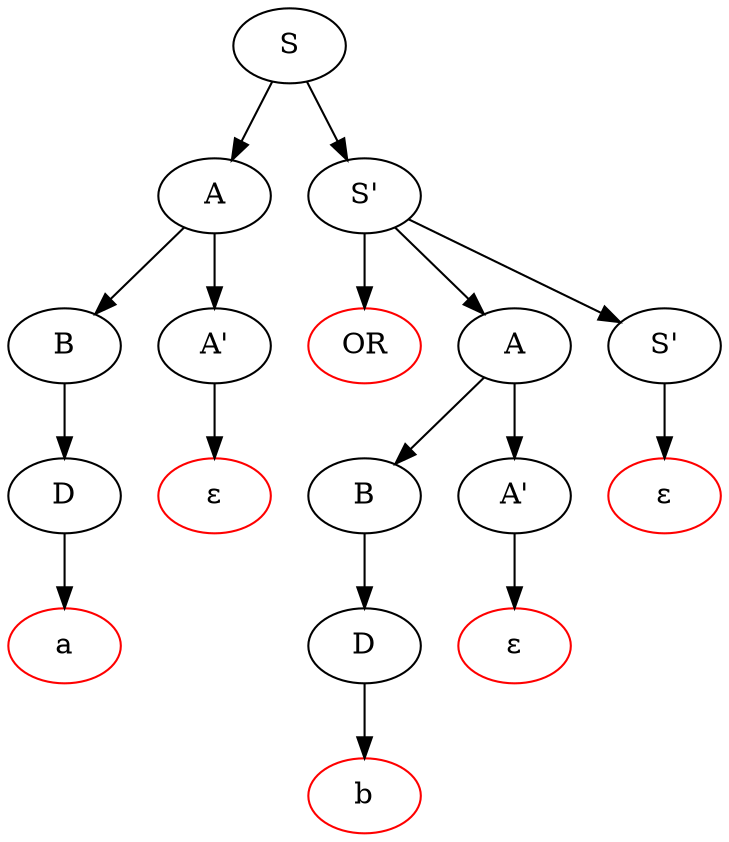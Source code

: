digraph Tree {
0 [label="S"];
1 [label="A"];
2 [label="B"];
3 [label="D"];
4 [label="a", color=red];
3 -> {4};
2 -> {3};
5 [label="A'"];
6 [label="ε", color=red];
5 -> {6};
1 -> {2,5};
7 [label="S'"];
8 [label="OR", color=red];
9 [label="A"];
10 [label="B"];
11 [label="D"];
12 [label="b", color=red];
11 -> {12};
10 -> {11};
13 [label="A'"];
14 [label="ε", color=red];
13 -> {14};
9 -> {10,13};
15 [label="S'"];
16 [label="ε", color=red];
15 -> {16};
7 -> {8,9,15};
0 -> {1,7};
}